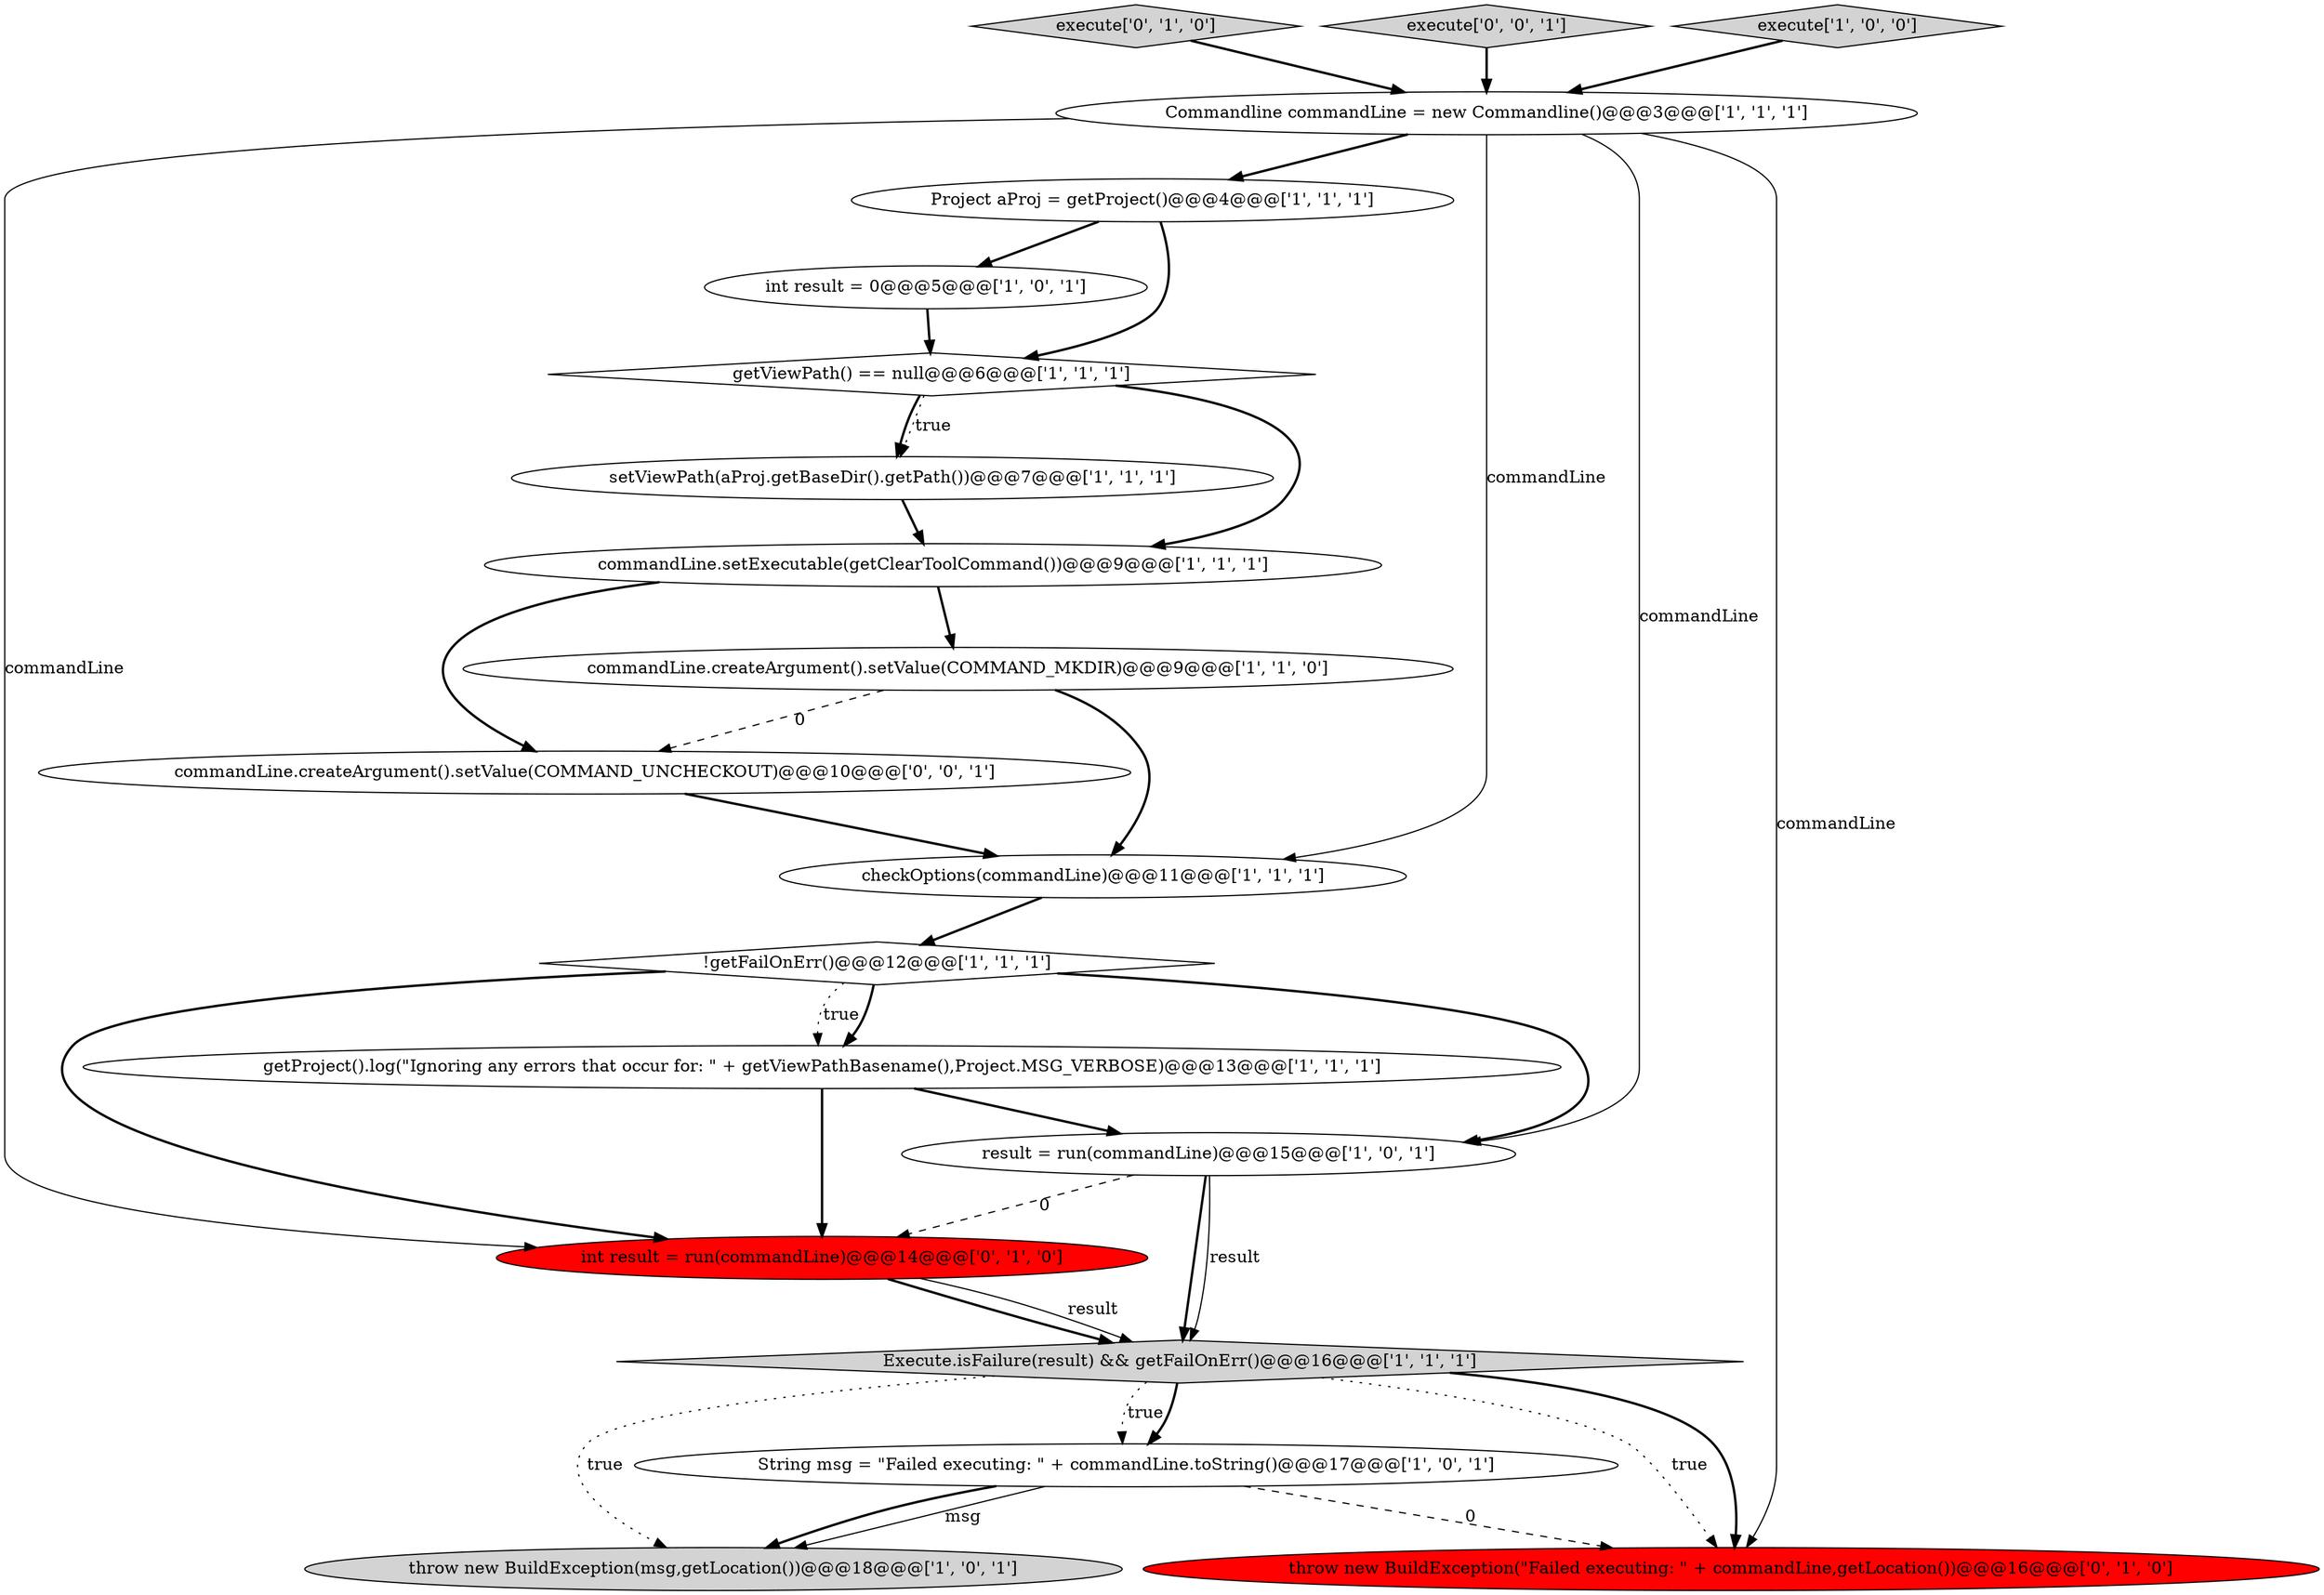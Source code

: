 digraph {
3 [style = filled, label = "String msg = \"Failed executing: \" + commandLine.toString()@@@17@@@['1', '0', '1']", fillcolor = white, shape = ellipse image = "AAA0AAABBB1BBB"];
6 [style = filled, label = "getProject().log(\"Ignoring any errors that occur for: \" + getViewPathBasename(),Project.MSG_VERBOSE)@@@13@@@['1', '1', '1']", fillcolor = white, shape = ellipse image = "AAA0AAABBB1BBB"];
1 [style = filled, label = "int result = 0@@@5@@@['1', '0', '1']", fillcolor = white, shape = ellipse image = "AAA0AAABBB1BBB"];
8 [style = filled, label = "result = run(commandLine)@@@15@@@['1', '0', '1']", fillcolor = white, shape = ellipse image = "AAA0AAABBB1BBB"];
11 [style = filled, label = "commandLine.createArgument().setValue(COMMAND_MKDIR)@@@9@@@['1', '1', '0']", fillcolor = white, shape = ellipse image = "AAA0AAABBB1BBB"];
12 [style = filled, label = "throw new BuildException(msg,getLocation())@@@18@@@['1', '0', '1']", fillcolor = lightgray, shape = ellipse image = "AAA0AAABBB1BBB"];
17 [style = filled, label = "execute['0', '1', '0']", fillcolor = lightgray, shape = diamond image = "AAA0AAABBB2BBB"];
19 [style = filled, label = "execute['0', '0', '1']", fillcolor = lightgray, shape = diamond image = "AAA0AAABBB3BBB"];
4 [style = filled, label = "checkOptions(commandLine)@@@11@@@['1', '1', '1']", fillcolor = white, shape = ellipse image = "AAA0AAABBB1BBB"];
14 [style = filled, label = "Project aProj = getProject()@@@4@@@['1', '1', '1']", fillcolor = white, shape = ellipse image = "AAA0AAABBB1BBB"];
16 [style = filled, label = "throw new BuildException(\"Failed executing: \" + commandLine,getLocation())@@@16@@@['0', '1', '0']", fillcolor = red, shape = ellipse image = "AAA1AAABBB2BBB"];
18 [style = filled, label = "commandLine.createArgument().setValue(COMMAND_UNCHECKOUT)@@@10@@@['0', '0', '1']", fillcolor = white, shape = ellipse image = "AAA0AAABBB3BBB"];
2 [style = filled, label = "Execute.isFailure(result) && getFailOnErr()@@@16@@@['1', '1', '1']", fillcolor = lightgray, shape = diamond image = "AAA0AAABBB1BBB"];
0 [style = filled, label = "setViewPath(aProj.getBaseDir().getPath())@@@7@@@['1', '1', '1']", fillcolor = white, shape = ellipse image = "AAA0AAABBB1BBB"];
10 [style = filled, label = "commandLine.setExecutable(getClearToolCommand())@@@9@@@['1', '1', '1']", fillcolor = white, shape = ellipse image = "AAA0AAABBB1BBB"];
5 [style = filled, label = "execute['1', '0', '0']", fillcolor = lightgray, shape = diamond image = "AAA0AAABBB1BBB"];
15 [style = filled, label = "int result = run(commandLine)@@@14@@@['0', '1', '0']", fillcolor = red, shape = ellipse image = "AAA1AAABBB2BBB"];
7 [style = filled, label = "getViewPath() == null@@@6@@@['1', '1', '1']", fillcolor = white, shape = diamond image = "AAA0AAABBB1BBB"];
13 [style = filled, label = "Commandline commandLine = new Commandline()@@@3@@@['1', '1', '1']", fillcolor = white, shape = ellipse image = "AAA0AAABBB1BBB"];
9 [style = filled, label = "!getFailOnErr()@@@12@@@['1', '1', '1']", fillcolor = white, shape = diamond image = "AAA0AAABBB1BBB"];
2->3 [style = dotted, label="true"];
4->9 [style = bold, label=""];
10->18 [style = bold, label=""];
15->2 [style = bold, label=""];
7->10 [style = bold, label=""];
2->3 [style = bold, label=""];
13->4 [style = solid, label="commandLine"];
11->4 [style = bold, label=""];
13->8 [style = solid, label="commandLine"];
3->12 [style = solid, label="msg"];
8->15 [style = dashed, label="0"];
7->0 [style = bold, label=""];
3->12 [style = bold, label=""];
7->0 [style = dotted, label="true"];
9->8 [style = bold, label=""];
9->6 [style = dotted, label="true"];
1->7 [style = bold, label=""];
6->15 [style = bold, label=""];
14->1 [style = bold, label=""];
9->6 [style = bold, label=""];
14->7 [style = bold, label=""];
13->15 [style = solid, label="commandLine"];
15->2 [style = solid, label="result"];
8->2 [style = solid, label="result"];
0->10 [style = bold, label=""];
18->4 [style = bold, label=""];
19->13 [style = bold, label=""];
8->2 [style = bold, label=""];
9->15 [style = bold, label=""];
11->18 [style = dashed, label="0"];
5->13 [style = bold, label=""];
6->8 [style = bold, label=""];
2->12 [style = dotted, label="true"];
17->13 [style = bold, label=""];
13->16 [style = solid, label="commandLine"];
13->14 [style = bold, label=""];
3->16 [style = dashed, label="0"];
2->16 [style = dotted, label="true"];
10->11 [style = bold, label=""];
2->16 [style = bold, label=""];
}
